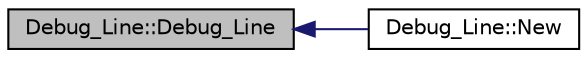 digraph "Debug_Line::Debug_Line"
{
 // INTERACTIVE_SVG=YES
  edge [fontname="Helvetica",fontsize="10",labelfontname="Helvetica",labelfontsize="10"];
  node [fontname="Helvetica",fontsize="10",shape=record];
  rankdir="LR";
  Node1 [label="Debug_Line::Debug_Line",height=0.2,width=0.4,color="black", fillcolor="grey75", style="filled", fontcolor="black"];
  Node1 -> Node2 [dir="back",color="midnightblue",fontsize="10",style="solid",fontname="Helvetica"];
  Node2 [label="Debug_Line::New",height=0.2,width=0.4,color="black", fillcolor="white", style="filled",URL="$d0/d2a/class_debug___line.html#aa1b0bc25c3ff8b72914f7f74d15fb501"];
}
